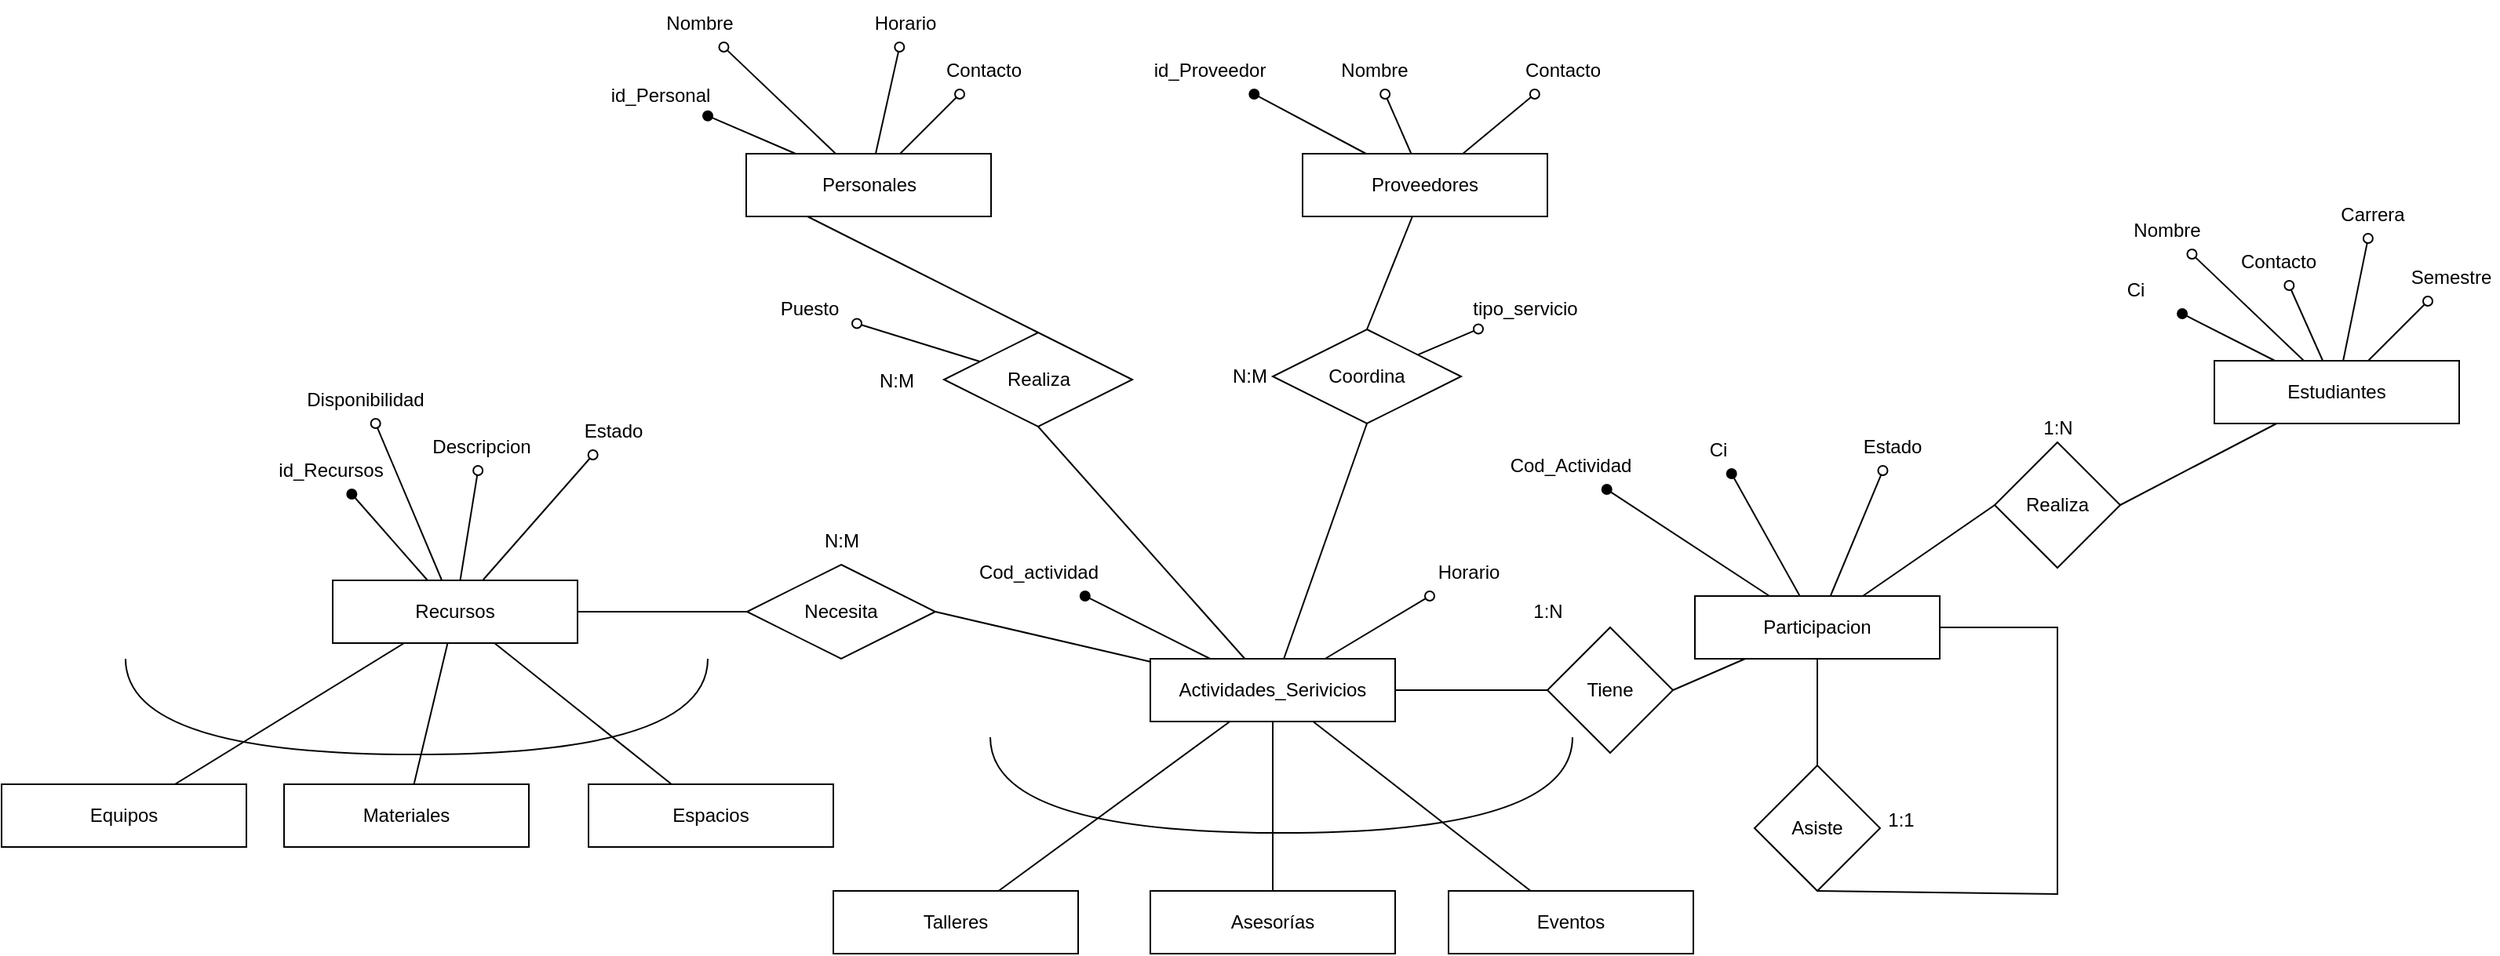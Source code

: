<mxfile version="22.1.8" type="github">
  <diagram name="Página-1" id="YTfARExgIirIzvoD8vpH">
    <mxGraphModel dx="5089" dy="4107" grid="1" gridSize="10" guides="1" tooltips="1" connect="1" arrows="1" fold="1" page="1" pageScale="1" pageWidth="827" pageHeight="1169" math="0" shadow="0">
      <root>
        <mxCell id="0" />
        <mxCell id="1" parent="0" />
        <mxCell id="bnJg3O_lzcjasnWs4ygg-4" style="rounded=0;orthogonalLoop=1;jettySize=auto;html=1;endArrow=oval;endFill=1;" parent="1" source="bnJg3O_lzcjasnWs4ygg-5" target="bnJg3O_lzcjasnWs4ygg-9" edge="1">
          <mxGeometry relative="1" as="geometry">
            <mxPoint x="-2160" y="-2839.964" as="targetPoint" />
          </mxGeometry>
        </mxCell>
        <mxCell id="bnJg3O_lzcjasnWs4ygg-5" value="Estudiantes" style="whiteSpace=wrap;html=1;align=center;" parent="1" vertex="1">
          <mxGeometry x="-2100" y="-2800" width="156" height="40" as="geometry" />
        </mxCell>
        <mxCell id="bnJg3O_lzcjasnWs4ygg-6" style="rounded=0;orthogonalLoop=1;jettySize=auto;html=1;endArrow=oval;endFill=0;" parent="1" source="bnJg3O_lzcjasnWs4ygg-5" target="bnJg3O_lzcjasnWs4ygg-7" edge="1">
          <mxGeometry relative="1" as="geometry">
            <mxPoint x="-2100.5" y="-2883.5" as="sourcePoint" />
            <mxPoint x="-2029" y="-2868" as="targetPoint" />
          </mxGeometry>
        </mxCell>
        <mxCell id="bnJg3O_lzcjasnWs4ygg-7" value="Nombre" style="text;html=1;strokeColor=none;fillColor=none;align=center;verticalAlign=middle;whiteSpace=wrap;rounded=0;" parent="1" vertex="1">
          <mxGeometry x="-2160" y="-2898" width="60" height="30" as="geometry" />
        </mxCell>
        <mxCell id="bnJg3O_lzcjasnWs4ygg-9" value="Ci" style="text;html=1;strokeColor=none;fillColor=none;align=center;verticalAlign=middle;whiteSpace=wrap;rounded=0;" parent="1" vertex="1">
          <mxGeometry x="-2180" y="-2860" width="60" height="30" as="geometry" />
        </mxCell>
        <mxCell id="bnJg3O_lzcjasnWs4ygg-10" value="Carrera" style="text;html=1;strokeColor=none;fillColor=none;align=center;verticalAlign=middle;whiteSpace=wrap;rounded=0;" parent="1" vertex="1">
          <mxGeometry x="-2029" y="-2908" width="60" height="30" as="geometry" />
        </mxCell>
        <mxCell id="bnJg3O_lzcjasnWs4ygg-11" value="Semestre" style="text;html=1;strokeColor=none;fillColor=none;align=center;verticalAlign=middle;whiteSpace=wrap;rounded=0;" parent="1" vertex="1">
          <mxGeometry x="-1979" y="-2868" width="60" height="30" as="geometry" />
        </mxCell>
        <mxCell id="bnJg3O_lzcjasnWs4ygg-12" value="Contacto" style="text;html=1;strokeColor=none;fillColor=none;align=center;verticalAlign=middle;whiteSpace=wrap;rounded=0;" parent="1" vertex="1">
          <mxGeometry x="-2089" y="-2878" width="60" height="30" as="geometry" />
        </mxCell>
        <mxCell id="bnJg3O_lzcjasnWs4ygg-13" style="rounded=0;orthogonalLoop=1;jettySize=auto;html=1;endArrow=oval;endFill=0;" parent="1" source="bnJg3O_lzcjasnWs4ygg-5" target="bnJg3O_lzcjasnWs4ygg-11" edge="1">
          <mxGeometry relative="1" as="geometry">
            <mxPoint x="-1992.35" y="-2800" as="sourcePoint" />
            <mxPoint x="-2009.35" y="-2858" as="targetPoint" />
          </mxGeometry>
        </mxCell>
        <mxCell id="bnJg3O_lzcjasnWs4ygg-14" style="rounded=0;orthogonalLoop=1;jettySize=auto;html=1;endArrow=oval;endFill=0;" parent="1" source="bnJg3O_lzcjasnWs4ygg-5" target="bnJg3O_lzcjasnWs4ygg-10" edge="1">
          <mxGeometry relative="1" as="geometry">
            <mxPoint x="-1962" y="-2800" as="sourcePoint" />
            <mxPoint x="-1979" y="-2858" as="targetPoint" />
          </mxGeometry>
        </mxCell>
        <mxCell id="bnJg3O_lzcjasnWs4ygg-15" style="rounded=0;orthogonalLoop=1;jettySize=auto;html=1;endArrow=oval;endFill=0;" parent="1" source="bnJg3O_lzcjasnWs4ygg-5" target="bnJg3O_lzcjasnWs4ygg-12" edge="1">
          <mxGeometry relative="1" as="geometry">
            <mxPoint x="-1889" y="-2780" as="sourcePoint" />
            <mxPoint x="-1906" y="-2838" as="targetPoint" />
          </mxGeometry>
        </mxCell>
        <mxCell id="bnJg3O_lzcjasnWs4ygg-17" value="Actividades_Serivicios" style="whiteSpace=wrap;html=1;align=center;" parent="1" vertex="1">
          <mxGeometry x="-2778" y="-2610" width="156" height="40" as="geometry" />
        </mxCell>
        <mxCell id="bnJg3O_lzcjasnWs4ygg-18" value="Talleres" style="whiteSpace=wrap;html=1;align=center;" parent="1" vertex="1">
          <mxGeometry x="-2980" y="-2462" width="156" height="40" as="geometry" />
        </mxCell>
        <mxCell id="bnJg3O_lzcjasnWs4ygg-19" value="Asesorías" style="whiteSpace=wrap;html=1;align=center;" parent="1" vertex="1">
          <mxGeometry x="-2778" y="-2462" width="156" height="40" as="geometry" />
        </mxCell>
        <mxCell id="bnJg3O_lzcjasnWs4ygg-20" value="Eventos" style="whiteSpace=wrap;html=1;align=center;" parent="1" vertex="1">
          <mxGeometry x="-2588" y="-2462" width="156" height="40" as="geometry" />
        </mxCell>
        <mxCell id="bnJg3O_lzcjasnWs4ygg-27" value="" style="endArrow=none;html=1;rounded=0;" parent="1" source="bnJg3O_lzcjasnWs4ygg-17" target="bnJg3O_lzcjasnWs4ygg-18" edge="1">
          <mxGeometry relative="1" as="geometry">
            <mxPoint x="-2940" y="-2530" as="sourcePoint" />
            <mxPoint x="-2933" y="-2405" as="targetPoint" />
            <Array as="points" />
          </mxGeometry>
        </mxCell>
        <mxCell id="bnJg3O_lzcjasnWs4ygg-28" value="" style="endArrow=none;html=1;rounded=0;" parent="1" source="bnJg3O_lzcjasnWs4ygg-17" target="bnJg3O_lzcjasnWs4ygg-19" edge="1">
          <mxGeometry relative="1" as="geometry">
            <mxPoint x="-2662.3" y="-2570" as="sourcePoint" />
            <mxPoint x="-2810.3" y="-2462" as="targetPoint" />
            <Array as="points" />
          </mxGeometry>
        </mxCell>
        <mxCell id="bnJg3O_lzcjasnWs4ygg-29" value="" style="endArrow=none;html=1;rounded=0;" parent="1" source="bnJg3O_lzcjasnWs4ygg-17" target="bnJg3O_lzcjasnWs4ygg-20" edge="1">
          <mxGeometry relative="1" as="geometry">
            <mxPoint x="-2502" y="-2570" as="sourcePoint" />
            <mxPoint x="-2650" y="-2462" as="targetPoint" />
            <Array as="points" />
          </mxGeometry>
        </mxCell>
        <mxCell id="bnJg3O_lzcjasnWs4ygg-30" value="" style="shape=requiredInterface;html=1;verticalLabelPosition=bottom;sketch=0;direction=south;" parent="1" vertex="1">
          <mxGeometry x="-2880" y="-2560" width="371" height="61" as="geometry" />
        </mxCell>
        <mxCell id="bnJg3O_lzcjasnWs4ygg-32" value="Cod_actividad" style="text;html=1;strokeColor=none;fillColor=none;align=center;verticalAlign=middle;whiteSpace=wrap;rounded=0;" parent="1" vertex="1">
          <mxGeometry x="-2879.5" y="-2680" width="60" height="30" as="geometry" />
        </mxCell>
        <mxCell id="bnJg3O_lzcjasnWs4ygg-37" style="rounded=0;orthogonalLoop=1;jettySize=auto;html=1;endArrow=oval;endFill=0;" parent="1" source="bnJg3O_lzcjasnWs4ygg-17" target="bnJg3O_lzcjasnWs4ygg-38" edge="1">
          <mxGeometry relative="1" as="geometry">
            <mxPoint x="-2707.217" y="-2580" as="sourcePoint" />
            <mxPoint x="-2594.71" y="-2628" as="targetPoint" />
          </mxGeometry>
        </mxCell>
        <mxCell id="bnJg3O_lzcjasnWs4ygg-38" value="Horario" style="text;html=1;strokeColor=none;fillColor=none;align=center;verticalAlign=middle;whiteSpace=wrap;rounded=0;" parent="1" vertex="1">
          <mxGeometry x="-2605" y="-2680" width="60" height="30" as="geometry" />
        </mxCell>
        <mxCell id="bnJg3O_lzcjasnWs4ygg-39" value="Recursos" style="whiteSpace=wrap;html=1;align=center;" parent="1" vertex="1">
          <mxGeometry x="-3299" y="-2660" width="156" height="40" as="geometry" />
        </mxCell>
        <mxCell id="bnJg3O_lzcjasnWs4ygg-40" style="rounded=0;orthogonalLoop=1;jettySize=auto;html=1;endArrow=oval;endFill=1;" parent="1" source="bnJg3O_lzcjasnWs4ygg-17" target="bnJg3O_lzcjasnWs4ygg-32" edge="1">
          <mxGeometry relative="1" as="geometry">
            <mxPoint x="-2880.15" y="-2640" as="targetPoint" />
            <mxPoint x="-2809.15" y="-2602" as="sourcePoint" />
          </mxGeometry>
        </mxCell>
        <mxCell id="bnJg3O_lzcjasnWs4ygg-41" value="id_Recursos" style="text;html=1;strokeColor=none;fillColor=none;align=center;verticalAlign=middle;whiteSpace=wrap;rounded=0;" parent="1" vertex="1">
          <mxGeometry x="-3330" y="-2745" width="60" height="30" as="geometry" />
        </mxCell>
        <mxCell id="bnJg3O_lzcjasnWs4ygg-42" style="rounded=0;orthogonalLoop=1;jettySize=auto;html=1;endArrow=oval;endFill=1;" parent="1" source="bnJg3O_lzcjasnWs4ygg-39" target="bnJg3O_lzcjasnWs4ygg-41" edge="1">
          <mxGeometry relative="1" as="geometry">
            <mxPoint x="-3301.15" y="-2675" as="targetPoint" />
            <mxPoint x="-3145" y="-2645" as="sourcePoint" />
          </mxGeometry>
        </mxCell>
        <mxCell id="bnJg3O_lzcjasnWs4ygg-45" value="Necesita" style="shape=rhombus;perimeter=rhombusPerimeter;whiteSpace=wrap;html=1;align=center;" parent="1" vertex="1">
          <mxGeometry x="-3035" y="-2670" width="120" height="60" as="geometry" />
        </mxCell>
        <mxCell id="bnJg3O_lzcjasnWs4ygg-46" value="" style="endArrow=none;html=1;rounded=0;entryX=1;entryY=0.5;entryDx=0;entryDy=0;" parent="1" source="bnJg3O_lzcjasnWs4ygg-17" target="bnJg3O_lzcjasnWs4ygg-45" edge="1">
          <mxGeometry relative="1" as="geometry">
            <mxPoint x="-2802.3" y="-2690" as="sourcePoint" />
            <mxPoint x="-2950.3" y="-2582" as="targetPoint" />
            <Array as="points" />
          </mxGeometry>
        </mxCell>
        <mxCell id="bnJg3O_lzcjasnWs4ygg-47" value="" style="endArrow=none;html=1;rounded=0;exitX=0;exitY=0.5;exitDx=0;exitDy=0;" parent="1" source="bnJg3O_lzcjasnWs4ygg-45" target="bnJg3O_lzcjasnWs4ygg-39" edge="1">
          <mxGeometry relative="1" as="geometry">
            <mxPoint x="-2980" y="-2588" as="sourcePoint" />
            <mxPoint x="-3117" y="-2620" as="targetPoint" />
            <Array as="points" />
          </mxGeometry>
        </mxCell>
        <mxCell id="bnJg3O_lzcjasnWs4ygg-48" value="N:M" style="text;html=1;align=center;verticalAlign=middle;resizable=0;points=[];autosize=1;strokeColor=none;fillColor=none;" parent="1" vertex="1">
          <mxGeometry x="-3000" y="-2700" width="50" height="30" as="geometry" />
        </mxCell>
        <mxCell id="bnJg3O_lzcjasnWs4ygg-49" value="Equipos" style="whiteSpace=wrap;html=1;align=center;" parent="1" vertex="1">
          <mxGeometry x="-3510" y="-2530" width="156" height="40" as="geometry" />
        </mxCell>
        <mxCell id="bnJg3O_lzcjasnWs4ygg-50" value="Materiales" style="whiteSpace=wrap;html=1;align=center;" parent="1" vertex="1">
          <mxGeometry x="-3330" y="-2530" width="156" height="40" as="geometry" />
        </mxCell>
        <mxCell id="bnJg3O_lzcjasnWs4ygg-51" value="Espacios" style="whiteSpace=wrap;html=1;align=center;" parent="1" vertex="1">
          <mxGeometry x="-3136" y="-2530" width="156" height="40" as="geometry" />
        </mxCell>
        <mxCell id="bnJg3O_lzcjasnWs4ygg-52" value="" style="shape=requiredInterface;html=1;verticalLabelPosition=bottom;sketch=0;direction=south;" parent="1" vertex="1">
          <mxGeometry x="-3431" y="-2610" width="371" height="61" as="geometry" />
        </mxCell>
        <mxCell id="bnJg3O_lzcjasnWs4ygg-53" value="" style="endArrow=none;html=1;rounded=0;" parent="1" source="bnJg3O_lzcjasnWs4ygg-39" target="bnJg3O_lzcjasnWs4ygg-49" edge="1">
          <mxGeometry relative="1" as="geometry">
            <mxPoint x="-3251.32" y="-2620" as="sourcePoint" />
            <mxPoint x="-3399.32" y="-2512" as="targetPoint" />
            <Array as="points" />
          </mxGeometry>
        </mxCell>
        <mxCell id="bnJg3O_lzcjasnWs4ygg-54" value="" style="endArrow=none;html=1;rounded=0;" parent="1" source="bnJg3O_lzcjasnWs4ygg-39" target="bnJg3O_lzcjasnWs4ygg-51" edge="1">
          <mxGeometry relative="1" as="geometry">
            <mxPoint x="-3198.32" y="-2620" as="sourcePoint" />
            <mxPoint x="-3060.32" y="-2512" as="targetPoint" />
            <Array as="points" />
          </mxGeometry>
        </mxCell>
        <mxCell id="bnJg3O_lzcjasnWs4ygg-55" value="" style="endArrow=none;html=1;rounded=0;" parent="1" source="bnJg3O_lzcjasnWs4ygg-39" target="bnJg3O_lzcjasnWs4ygg-50" edge="1">
          <mxGeometry relative="1" as="geometry">
            <mxPoint x="-3224.32" y="-2620" as="sourcePoint" />
            <mxPoint x="-3224.32" y="-2512" as="targetPoint" />
            <Array as="points" />
          </mxGeometry>
        </mxCell>
        <mxCell id="bnJg3O_lzcjasnWs4ygg-56" style="rounded=0;orthogonalLoop=1;jettySize=auto;html=1;endArrow=oval;endFill=0;" parent="1" source="bnJg3O_lzcjasnWs4ygg-39" target="bnJg3O_lzcjasnWs4ygg-57" edge="1">
          <mxGeometry relative="1" as="geometry">
            <mxPoint x="-3148" y="-2645" as="sourcePoint" />
            <mxPoint x="-3044.71" y="-2663" as="targetPoint" />
          </mxGeometry>
        </mxCell>
        <mxCell id="bnJg3O_lzcjasnWs4ygg-57" value="Descripcion" style="text;html=1;strokeColor=none;fillColor=none;align=center;verticalAlign=middle;whiteSpace=wrap;rounded=0;" parent="1" vertex="1">
          <mxGeometry x="-3234" y="-2760" width="60" height="30" as="geometry" />
        </mxCell>
        <mxCell id="bnJg3O_lzcjasnWs4ygg-58" style="rounded=0;orthogonalLoop=1;jettySize=auto;html=1;endArrow=oval;endFill=1;" parent="1" source="bnJg3O_lzcjasnWs4ygg-59" target="VrEX0afRVNDuHDFpENLB-25" edge="1">
          <mxGeometry relative="1" as="geometry">
            <mxPoint x="-3066.349" y="-2970" as="targetPoint" />
          </mxGeometry>
        </mxCell>
        <mxCell id="bnJg3O_lzcjasnWs4ygg-59" value="Personales" style="whiteSpace=wrap;html=1;align=center;" parent="1" vertex="1">
          <mxGeometry x="-3035.5" y="-2932" width="156" height="40" as="geometry" />
        </mxCell>
        <mxCell id="bnJg3O_lzcjasnWs4ygg-60" style="rounded=0;orthogonalLoop=1;jettySize=auto;html=1;endArrow=oval;endFill=0;" parent="1" source="bnJg3O_lzcjasnWs4ygg-59" target="bnJg3O_lzcjasnWs4ygg-61" edge="1">
          <mxGeometry relative="1" as="geometry">
            <mxPoint x="-3036" y="-3015.5" as="sourcePoint" />
            <mxPoint x="-2964.5" y="-3000" as="targetPoint" />
          </mxGeometry>
        </mxCell>
        <mxCell id="bnJg3O_lzcjasnWs4ygg-61" value="Nombre" style="text;html=1;strokeColor=none;fillColor=none;align=center;verticalAlign=middle;whiteSpace=wrap;rounded=0;" parent="1" vertex="1">
          <mxGeometry x="-3095.5" y="-3030" width="60" height="30" as="geometry" />
        </mxCell>
        <mxCell id="bnJg3O_lzcjasnWs4ygg-63" value="Horario" style="text;html=1;strokeColor=none;fillColor=none;align=center;verticalAlign=middle;whiteSpace=wrap;rounded=0;" parent="1" vertex="1">
          <mxGeometry x="-2964.5" y="-3030" width="60" height="30" as="geometry" />
        </mxCell>
        <mxCell id="bnJg3O_lzcjasnWs4ygg-64" value="Contacto" style="text;html=1;strokeColor=none;fillColor=none;align=center;verticalAlign=middle;whiteSpace=wrap;rounded=0;" parent="1" vertex="1">
          <mxGeometry x="-2914.5" y="-3000" width="60" height="30" as="geometry" />
        </mxCell>
        <mxCell id="bnJg3O_lzcjasnWs4ygg-65" value="Puesto" style="text;html=1;strokeColor=none;fillColor=none;align=center;verticalAlign=middle;whiteSpace=wrap;rounded=0;" parent="1" vertex="1">
          <mxGeometry x="-3025" y="-2848" width="60" height="30" as="geometry" />
        </mxCell>
        <mxCell id="bnJg3O_lzcjasnWs4ygg-66" style="rounded=0;orthogonalLoop=1;jettySize=auto;html=1;endArrow=oval;endFill=0;" parent="1" source="bnJg3O_lzcjasnWs4ygg-59" target="bnJg3O_lzcjasnWs4ygg-64" edge="1">
          <mxGeometry relative="1" as="geometry">
            <mxPoint x="-2927.85" y="-2932" as="sourcePoint" />
            <mxPoint x="-2944.85" y="-2990" as="targetPoint" />
          </mxGeometry>
        </mxCell>
        <mxCell id="bnJg3O_lzcjasnWs4ygg-67" style="rounded=0;orthogonalLoop=1;jettySize=auto;html=1;endArrow=oval;endFill=0;" parent="1" source="bnJg3O_lzcjasnWs4ygg-59" target="bnJg3O_lzcjasnWs4ygg-63" edge="1">
          <mxGeometry relative="1" as="geometry">
            <mxPoint x="-2897.5" y="-2932" as="sourcePoint" />
            <mxPoint x="-2937.553" y="-3010" as="targetPoint" />
          </mxGeometry>
        </mxCell>
        <mxCell id="bnJg3O_lzcjasnWs4ygg-68" style="rounded=0;orthogonalLoop=1;jettySize=auto;html=1;endArrow=oval;endFill=0;" parent="1" source="VrEX0afRVNDuHDFpENLB-26" target="bnJg3O_lzcjasnWs4ygg-65" edge="1">
          <mxGeometry relative="1" as="geometry">
            <mxPoint x="-2824.5" y="-2912" as="sourcePoint" />
            <mxPoint x="-2841.5" y="-2970" as="targetPoint" />
          </mxGeometry>
        </mxCell>
        <mxCell id="bnJg3O_lzcjasnWs4ygg-69" style="rounded=0;orthogonalLoop=1;jettySize=auto;html=1;endArrow=oval;endFill=1;" parent="1" source="bnJg3O_lzcjasnWs4ygg-70" target="bnJg3O_lzcjasnWs4ygg-73" edge="1">
          <mxGeometry relative="1" as="geometry">
            <mxPoint x="-2713" y="-2961" as="targetPoint" />
          </mxGeometry>
        </mxCell>
        <mxCell id="bnJg3O_lzcjasnWs4ygg-70" value="Proveedores" style="whiteSpace=wrap;html=1;align=center;" parent="1" vertex="1">
          <mxGeometry x="-2681" y="-2932" width="156" height="40" as="geometry" />
        </mxCell>
        <mxCell id="bnJg3O_lzcjasnWs4ygg-71" style="rounded=0;orthogonalLoop=1;jettySize=auto;html=1;endArrow=oval;endFill=0;" parent="1" source="bnJg3O_lzcjasnWs4ygg-70" target="bnJg3O_lzcjasnWs4ygg-72" edge="1">
          <mxGeometry relative="1" as="geometry">
            <mxPoint x="-2681.5" y="-3015.5" as="sourcePoint" />
            <mxPoint x="-2610" y="-3000" as="targetPoint" />
          </mxGeometry>
        </mxCell>
        <mxCell id="bnJg3O_lzcjasnWs4ygg-72" value="Nombre" style="text;html=1;strokeColor=none;fillColor=none;align=center;verticalAlign=middle;whiteSpace=wrap;rounded=0;" parent="1" vertex="1">
          <mxGeometry x="-2665" y="-3000" width="60" height="30" as="geometry" />
        </mxCell>
        <mxCell id="bnJg3O_lzcjasnWs4ygg-73" value="id_Proveedor" style="text;html=1;strokeColor=none;fillColor=none;align=center;verticalAlign=middle;whiteSpace=wrap;rounded=0;" parent="1" vertex="1">
          <mxGeometry x="-2770" y="-3000" width="60" height="30" as="geometry" />
        </mxCell>
        <mxCell id="bnJg3O_lzcjasnWs4ygg-75" value="Contacto" style="text;html=1;strokeColor=none;fillColor=none;align=center;verticalAlign=middle;whiteSpace=wrap;rounded=0;" parent="1" vertex="1">
          <mxGeometry x="-2545" y="-3000" width="60" height="30" as="geometry" />
        </mxCell>
        <mxCell id="bnJg3O_lzcjasnWs4ygg-76" value="tipo_servicio" style="text;html=1;strokeColor=none;fillColor=none;align=center;verticalAlign=middle;whiteSpace=wrap;rounded=0;" parent="1" vertex="1">
          <mxGeometry x="-2569" y="-2848" width="60" height="30" as="geometry" />
        </mxCell>
        <mxCell id="bnJg3O_lzcjasnWs4ygg-77" style="rounded=0;orthogonalLoop=1;jettySize=auto;html=1;endArrow=oval;endFill=0;" parent="1" source="bnJg3O_lzcjasnWs4ygg-70" target="bnJg3O_lzcjasnWs4ygg-75" edge="1">
          <mxGeometry relative="1" as="geometry">
            <mxPoint x="-2573.35" y="-2932" as="sourcePoint" />
            <mxPoint x="-2590.35" y="-2990" as="targetPoint" />
          </mxGeometry>
        </mxCell>
        <mxCell id="bnJg3O_lzcjasnWs4ygg-79" style="rounded=0;orthogonalLoop=1;jettySize=auto;html=1;endArrow=oval;endFill=0;" parent="1" source="VrEX0afRVNDuHDFpENLB-27" target="bnJg3O_lzcjasnWs4ygg-76" edge="1">
          <mxGeometry relative="1" as="geometry">
            <mxPoint x="-2470" y="-2912" as="sourcePoint" />
            <mxPoint x="-2487" y="-2970" as="targetPoint" />
          </mxGeometry>
        </mxCell>
        <mxCell id="bnJg3O_lzcjasnWs4ygg-82" value="" style="endArrow=none;html=1;rounded=0;entryX=1;entryY=0.5;entryDx=0;entryDy=0;" parent="1" source="bnJg3O_lzcjasnWs4ygg-5" target="VrEX0afRVNDuHDFpENLB-11" edge="1">
          <mxGeometry relative="1" as="geometry">
            <mxPoint x="-2651.11" y="-2789.86" as="sourcePoint" />
            <mxPoint x="-2288.11" y="-2760" as="targetPoint" />
            <Array as="points" />
          </mxGeometry>
        </mxCell>
        <mxCell id="bnJg3O_lzcjasnWs4ygg-83" value="" style="endArrow=none;html=1;rounded=0;exitX=0;exitY=0.5;exitDx=0;exitDy=0;" parent="1" source="VrEX0afRVNDuHDFpENLB-15" target="bnJg3O_lzcjasnWs4ygg-17" edge="1">
          <mxGeometry relative="1" as="geometry">
            <mxPoint x="-2570" y="-2610" as="sourcePoint" />
            <mxPoint x="-2588" y="-2595.33" as="targetPoint" />
            <Array as="points" />
          </mxGeometry>
        </mxCell>
        <mxCell id="bnJg3O_lzcjasnWs4ygg-87" value="Estado" style="text;html=1;strokeColor=none;fillColor=none;align=center;verticalAlign=middle;whiteSpace=wrap;rounded=0;" parent="1" vertex="1">
          <mxGeometry x="-3150" y="-2770" width="60" height="30" as="geometry" />
        </mxCell>
        <mxCell id="bnJg3O_lzcjasnWs4ygg-88" style="rounded=0;orthogonalLoop=1;jettySize=auto;html=1;endArrow=oval;endFill=0;" parent="1" source="bnJg3O_lzcjasnWs4ygg-39" target="bnJg3O_lzcjasnWs4ygg-87" edge="1">
          <mxGeometry relative="1" as="geometry">
            <mxPoint x="-3134" y="-2670" as="sourcePoint" />
            <mxPoint x="-2960.71" y="-2673" as="targetPoint" />
          </mxGeometry>
        </mxCell>
        <mxCell id="bnJg3O_lzcjasnWs4ygg-89" value="Disponibilidad" style="text;html=1;strokeColor=none;fillColor=none;align=center;verticalAlign=middle;whiteSpace=wrap;rounded=0;" parent="1" vertex="1">
          <mxGeometry x="-3308" y="-2790" width="60" height="30" as="geometry" />
        </mxCell>
        <mxCell id="bnJg3O_lzcjasnWs4ygg-90" style="rounded=0;orthogonalLoop=1;jettySize=auto;html=1;endArrow=oval;endFill=0;" parent="1" source="bnJg3O_lzcjasnWs4ygg-39" target="bnJg3O_lzcjasnWs4ygg-89" edge="1">
          <mxGeometry relative="1" as="geometry">
            <mxPoint x="-3072" y="-2688" as="sourcePoint" />
            <mxPoint x="-2898.71" y="-2691" as="targetPoint" />
          </mxGeometry>
        </mxCell>
        <mxCell id="VrEX0afRVNDuHDFpENLB-1" value="Participacion" style="whiteSpace=wrap;html=1;align=center;" vertex="1" parent="1">
          <mxGeometry x="-2431" y="-2650" width="156" height="40" as="geometry" />
        </mxCell>
        <mxCell id="VrEX0afRVNDuHDFpENLB-2" style="rounded=0;orthogonalLoop=1;jettySize=auto;html=1;endArrow=oval;endFill=1;" edge="1" parent="1" source="VrEX0afRVNDuHDFpENLB-1" target="VrEX0afRVNDuHDFpENLB-4">
          <mxGeometry relative="1" as="geometry">
            <mxPoint x="-2457.32" y="-2710" as="targetPoint" />
            <mxPoint x="-2344.32" y="-2650" as="sourcePoint" />
          </mxGeometry>
        </mxCell>
        <mxCell id="VrEX0afRVNDuHDFpENLB-3" style="rounded=0;orthogonalLoop=1;jettySize=auto;html=1;endArrow=oval;endFill=1;" edge="1" parent="1" source="VrEX0afRVNDuHDFpENLB-1" target="VrEX0afRVNDuHDFpENLB-5">
          <mxGeometry relative="1" as="geometry">
            <mxPoint x="-2409.5" y="-2718" as="targetPoint" />
            <mxPoint x="-2296.5" y="-2658" as="sourcePoint" />
          </mxGeometry>
        </mxCell>
        <mxCell id="VrEX0afRVNDuHDFpENLB-4" value="Cod_Actividad" style="text;html=1;strokeColor=none;fillColor=none;align=center;verticalAlign=middle;whiteSpace=wrap;rounded=0;" vertex="1" parent="1">
          <mxGeometry x="-2540" y="-2748" width="60" height="30" as="geometry" />
        </mxCell>
        <mxCell id="VrEX0afRVNDuHDFpENLB-5" value="Ci" style="text;html=1;strokeColor=none;fillColor=none;align=center;verticalAlign=middle;whiteSpace=wrap;rounded=0;" vertex="1" parent="1">
          <mxGeometry x="-2446" y="-2758" width="60" height="30" as="geometry" />
        </mxCell>
        <mxCell id="VrEX0afRVNDuHDFpENLB-6" value="Asiste" style="rhombus;whiteSpace=wrap;html=1;" vertex="1" parent="1">
          <mxGeometry x="-2393" y="-2542" width="80" height="80" as="geometry" />
        </mxCell>
        <mxCell id="VrEX0afRVNDuHDFpENLB-7" value="" style="endArrow=none;html=1;rounded=0;exitX=0.5;exitY=0;exitDx=0;exitDy=0;entryX=0.5;entryY=1;entryDx=0;entryDy=0;" edge="1" parent="1" source="VrEX0afRVNDuHDFpENLB-6" target="VrEX0afRVNDuHDFpENLB-1">
          <mxGeometry relative="1" as="geometry">
            <mxPoint x="-2358" y="-2581.33" as="sourcePoint" />
            <mxPoint x="-2460" y="-2570.33" as="targetPoint" />
            <Array as="points" />
          </mxGeometry>
        </mxCell>
        <mxCell id="VrEX0afRVNDuHDFpENLB-8" value="" style="endArrow=none;html=1;rounded=0;exitX=1;exitY=0.5;exitDx=0;exitDy=0;entryX=0.5;entryY=1;entryDx=0;entryDy=0;" edge="1" parent="1" source="VrEX0afRVNDuHDFpENLB-1" target="VrEX0afRVNDuHDFpENLB-6">
          <mxGeometry relative="1" as="geometry">
            <mxPoint x="-2188" y="-2462" as="sourcePoint" />
            <mxPoint x="-2290" y="-2451" as="targetPoint" />
            <Array as="points">
              <mxPoint x="-2200" y="-2630" />
              <mxPoint x="-2200" y="-2460" />
            </Array>
          </mxGeometry>
        </mxCell>
        <mxCell id="VrEX0afRVNDuHDFpENLB-11" value="Realiza" style="rhombus;whiteSpace=wrap;html=1;" vertex="1" parent="1">
          <mxGeometry x="-2240" y="-2748" width="80" height="80" as="geometry" />
        </mxCell>
        <mxCell id="VrEX0afRVNDuHDFpENLB-13" value="" style="endArrow=none;html=1;rounded=0;exitX=0;exitY=0.5;exitDx=0;exitDy=0;" edge="1" parent="1" source="VrEX0afRVNDuHDFpENLB-11" target="VrEX0afRVNDuHDFpENLB-1">
          <mxGeometry relative="1" as="geometry">
            <mxPoint x="-2180" y="-2717.99" as="sourcePoint" />
            <mxPoint x="-2260" y="-2716.99" as="targetPoint" />
            <Array as="points" />
          </mxGeometry>
        </mxCell>
        <mxCell id="VrEX0afRVNDuHDFpENLB-14" value="1:N" style="text;html=1;align=center;verticalAlign=middle;resizable=0;points=[];autosize=1;strokeColor=none;fillColor=none;" vertex="1" parent="1">
          <mxGeometry x="-2220" y="-2772" width="40" height="30" as="geometry" />
        </mxCell>
        <mxCell id="VrEX0afRVNDuHDFpENLB-15" value="Tiene" style="rhombus;whiteSpace=wrap;html=1;" vertex="1" parent="1">
          <mxGeometry x="-2525" y="-2630" width="80" height="80" as="geometry" />
        </mxCell>
        <mxCell id="VrEX0afRVNDuHDFpENLB-16" value="" style="endArrow=none;html=1;rounded=0;entryX=1;entryY=0.5;entryDx=0;entryDy=0;" edge="1" parent="1" source="VrEX0afRVNDuHDFpENLB-1" target="VrEX0afRVNDuHDFpENLB-15">
          <mxGeometry relative="1" as="geometry">
            <mxPoint x="-2473.63" y="-2588" as="sourcePoint" />
            <mxPoint x="-2529.63" y="-2570" as="targetPoint" />
            <Array as="points" />
          </mxGeometry>
        </mxCell>
        <mxCell id="VrEX0afRVNDuHDFpENLB-17" value="1:N" style="text;html=1;align=center;verticalAlign=middle;resizable=0;points=[];autosize=1;strokeColor=none;fillColor=none;" vertex="1" parent="1">
          <mxGeometry x="-2545" y="-2655" width="40" height="30" as="geometry" />
        </mxCell>
        <mxCell id="VrEX0afRVNDuHDFpENLB-19" value="Estado" style="text;html=1;strokeColor=none;fillColor=none;align=center;verticalAlign=middle;whiteSpace=wrap;rounded=0;" vertex="1" parent="1">
          <mxGeometry x="-2335" y="-2760" width="60" height="30" as="geometry" />
        </mxCell>
        <mxCell id="VrEX0afRVNDuHDFpENLB-21" value="1:1" style="text;html=1;align=center;verticalAlign=middle;resizable=0;points=[];autosize=1;strokeColor=none;fillColor=none;" vertex="1" parent="1">
          <mxGeometry x="-2320" y="-2522" width="40" height="30" as="geometry" />
        </mxCell>
        <mxCell id="VrEX0afRVNDuHDFpENLB-24" style="rounded=0;orthogonalLoop=1;jettySize=auto;html=1;endArrow=oval;endFill=0;" edge="1" parent="1" source="VrEX0afRVNDuHDFpENLB-1" target="VrEX0afRVNDuHDFpENLB-19">
          <mxGeometry relative="1" as="geometry">
            <mxPoint x="-2300" y="-2792" as="sourcePoint" />
            <mxPoint x="-2262" y="-2830" as="targetPoint" />
          </mxGeometry>
        </mxCell>
        <mxCell id="VrEX0afRVNDuHDFpENLB-25" value="id_Personal" style="text;html=1;strokeColor=none;fillColor=none;align=center;verticalAlign=middle;whiteSpace=wrap;rounded=0;" vertex="1" parent="1">
          <mxGeometry x="-3120" y="-2984" width="60" height="30" as="geometry" />
        </mxCell>
        <mxCell id="VrEX0afRVNDuHDFpENLB-26" value="Realiza" style="shape=rhombus;perimeter=rhombusPerimeter;whiteSpace=wrap;html=1;align=center;" vertex="1" parent="1">
          <mxGeometry x="-2909.5" y="-2818" width="120" height="60" as="geometry" />
        </mxCell>
        <mxCell id="VrEX0afRVNDuHDFpENLB-27" value="Coordina" style="shape=rhombus;perimeter=rhombusPerimeter;whiteSpace=wrap;html=1;align=center;" vertex="1" parent="1">
          <mxGeometry x="-2700" y="-2820" width="120" height="60" as="geometry" />
        </mxCell>
        <mxCell id="VrEX0afRVNDuHDFpENLB-29" value="" style="endArrow=none;html=1;rounded=0;exitX=0.5;exitY=1;exitDx=0;exitDy=0;" edge="1" parent="1" source="VrEX0afRVNDuHDFpENLB-27" target="bnJg3O_lzcjasnWs4ygg-17">
          <mxGeometry relative="1" as="geometry">
            <mxPoint x="-2681" y="-2822" as="sourcePoint" />
            <mxPoint x="-2778" y="-2822" as="targetPoint" />
            <Array as="points" />
          </mxGeometry>
        </mxCell>
        <mxCell id="VrEX0afRVNDuHDFpENLB-31" value="" style="endArrow=none;html=1;rounded=0;exitX=0.5;exitY=0;exitDx=0;exitDy=0;entryX=0.25;entryY=1;entryDx=0;entryDy=0;" edge="1" parent="1" source="VrEX0afRVNDuHDFpENLB-26" target="bnJg3O_lzcjasnWs4ygg-59">
          <mxGeometry relative="1" as="geometry">
            <mxPoint x="-2795" y="-2861" as="sourcePoint" />
            <mxPoint x="-2892" y="-2861" as="targetPoint" />
            <Array as="points" />
          </mxGeometry>
        </mxCell>
        <mxCell id="VrEX0afRVNDuHDFpENLB-35" value="" style="endArrow=none;html=1;rounded=0;entryX=0.5;entryY=0;entryDx=0;entryDy=0;" edge="1" parent="1" source="bnJg3O_lzcjasnWs4ygg-70" target="VrEX0afRVNDuHDFpENLB-27">
          <mxGeometry relative="1" as="geometry">
            <mxPoint x="-2646" y="-2839" as="sourcePoint" />
            <mxPoint x="-2743" y="-2839" as="targetPoint" />
            <Array as="points" />
          </mxGeometry>
        </mxCell>
        <mxCell id="VrEX0afRVNDuHDFpENLB-36" value="" style="endArrow=none;html=1;rounded=0;entryX=0.5;entryY=1;entryDx=0;entryDy=0;" edge="1" parent="1" source="bnJg3O_lzcjasnWs4ygg-17" target="VrEX0afRVNDuHDFpENLB-26">
          <mxGeometry relative="1" as="geometry">
            <mxPoint x="-2763" y="-2770" as="sourcePoint" />
            <mxPoint x="-2860" y="-2770" as="targetPoint" />
            <Array as="points" />
          </mxGeometry>
        </mxCell>
        <mxCell id="VrEX0afRVNDuHDFpENLB-37" value="N:M" style="text;html=1;align=center;verticalAlign=middle;resizable=0;points=[];autosize=1;strokeColor=none;fillColor=none;" vertex="1" parent="1">
          <mxGeometry x="-2965" y="-2802" width="50" height="30" as="geometry" />
        </mxCell>
        <mxCell id="VrEX0afRVNDuHDFpENLB-38" value="N:M" style="text;html=1;align=center;verticalAlign=middle;resizable=0;points=[];autosize=1;strokeColor=none;fillColor=none;" vertex="1" parent="1">
          <mxGeometry x="-2740" y="-2805" width="50" height="30" as="geometry" />
        </mxCell>
      </root>
    </mxGraphModel>
  </diagram>
</mxfile>
